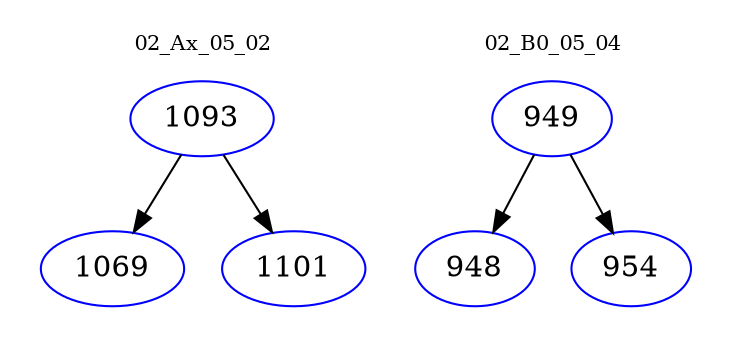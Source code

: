 digraph{
subgraph cluster_0 {
color = white
label = "02_Ax_05_02";
fontsize=10;
T0_1093 [label="1093", color="blue"]
T0_1093 -> T0_1069 [color="black"]
T0_1069 [label="1069", color="blue"]
T0_1093 -> T0_1101 [color="black"]
T0_1101 [label="1101", color="blue"]
}
subgraph cluster_1 {
color = white
label = "02_B0_05_04";
fontsize=10;
T1_949 [label="949", color="blue"]
T1_949 -> T1_948 [color="black"]
T1_948 [label="948", color="blue"]
T1_949 -> T1_954 [color="black"]
T1_954 [label="954", color="blue"]
}
}
